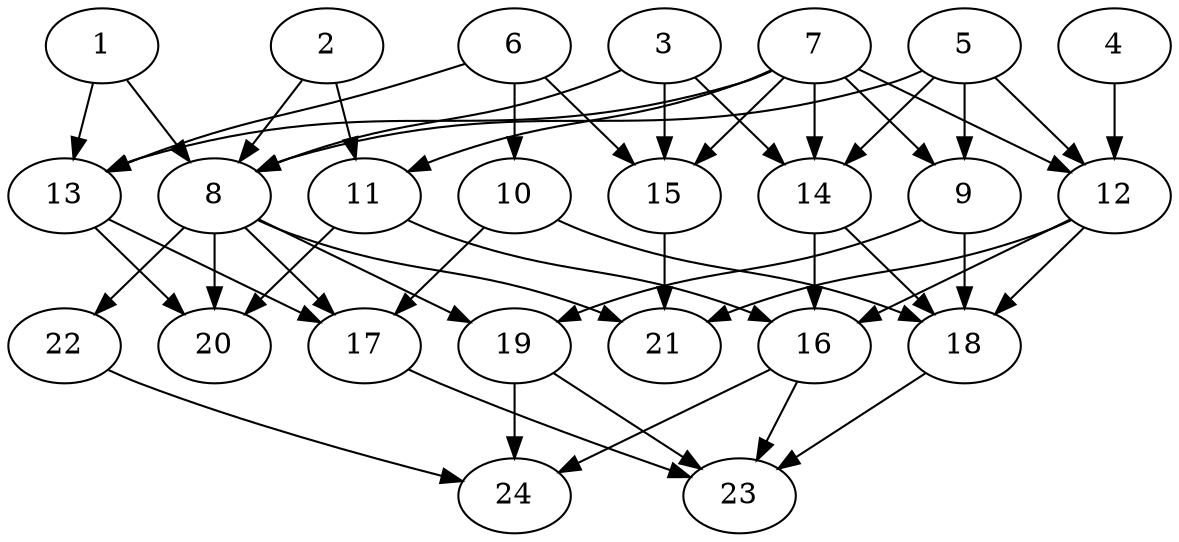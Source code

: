 // DAG (tier=2-normal, mode=data, n=24, ccr=0.445, fat=0.678, density=0.447, regular=0.539, jump=0.101, mindata=2097152, maxdata=16777216)
// DAG automatically generated by daggen at Sun Aug 24 16:33:33 2025
// /home/ermia/Project/Environments/daggen/bin/daggen --dot --ccr 0.445 --fat 0.678 --regular 0.539 --density 0.447 --jump 0.101 --mindata 2097152 --maxdata 16777216 -n 24 
digraph G {
  1 [size="452497960593428", alpha="0.02", expect_size="226248980296714"]
  1 -> 8 [size ="49411660972032"]
  1 -> 13 [size ="49411660972032"]
  2 [size="99741763231200480", alpha="0.00", expect_size="49870881615600240"]
  2 -> 8 [size ="1810968338235392"]
  2 -> 11 [size ="1810968338235392"]
  3 [size="665450269159968000", alpha="0.15", expect_size="332725134579984000"]
  3 -> 8 [size ="385610887987200"]
  3 -> 14 [size ="385610887987200"]
  3 -> 15 [size ="385610887987200"]
  4 [size="13483720523842552", alpha="0.03", expect_size="6741860261921276"]
  4 -> 12 [size ="327155921715200"]
  5 [size="1008203123485371", alpha="0.07", expect_size="504101561742685"]
  5 -> 8 [size ="41978012106752"]
  5 -> 9 [size ="41978012106752"]
  5 -> 12 [size ="41978012106752"]
  5 -> 14 [size ="41978012106752"]
  6 [size="2046231499949220036608", alpha="0.01", expect_size="1023115749974610018304"]
  6 -> 10 [size ="1289416324677632"]
  6 -> 13 [size ="1289416324677632"]
  6 -> 15 [size ="1289416324677632"]
  7 [size="383234350083396096", alpha="0.00", expect_size="191617175041698048"]
  7 -> 9 [size ="987709946462208"]
  7 -> 11 [size ="987709946462208"]
  7 -> 12 [size ="987709946462208"]
  7 -> 13 [size ="987709946462208"]
  7 -> 14 [size ="987709946462208"]
  7 -> 15 [size ="987709946462208"]
  8 [size="22650539903810984", alpha="0.12", expect_size="11325269951905492"]
  8 -> 17 [size ="934912450363392"]
  8 -> 19 [size ="934912450363392"]
  8 -> 20 [size ="934912450363392"]
  8 -> 21 [size ="934912450363392"]
  8 -> 22 [size ="934912450363392"]
  9 [size="939855790380450304", alpha="0.04", expect_size="469927895190225152"]
  9 -> 18 [size ="354200617746432"]
  9 -> 19 [size ="354200617746432"]
  10 [size="2339200680264088576", alpha="0.01", expect_size="1169600340132044288"]
  10 -> 17 [size ="1352998584320000"]
  10 -> 18 [size ="1352998584320000"]
  11 [size="21110986284336152576", alpha="0.07", expect_size="10555493142168076288"]
  11 -> 16 [size ="61107662225408"]
  11 -> 20 [size ="61107662225408"]
  12 [size="30677598464189240", alpha="0.17", expect_size="15338799232094620"]
  12 -> 16 [size ="1733668380868608"]
  12 -> 18 [size ="1733668380868608"]
  12 -> 21 [size ="1733668380868608"]
  13 [size="1002673732328776448", alpha="0.04", expect_size="501336866164388224"]
  13 -> 17 [size ="624757519155200"]
  13 -> 20 [size ="624757519155200"]
  14 [size="2169952781979319533568", alpha="0.07", expect_size="1084976390989659766784"]
  14 -> 16 [size ="1340880812244992"]
  14 -> 18 [size ="1340880812244992"]
  15 [size="484440042089278016", alpha="0.04", expect_size="242220021044639008"]
  15 -> 21 [size ="961848396480512"]
  16 [size="354269702026952704000", alpha="0.13", expect_size="177134851013476352000"]
  16 -> 23 [size ="400540093644800"]
  16 -> 24 [size ="400540093644800"]
  17 [size="927823713187606400", alpha="0.03", expect_size="463911856593803200"]
  17 -> 23 [size ="531782751485952"]
  18 [size="21299265994051551232", alpha="0.02", expect_size="10649632997025775616"]
  18 -> 23 [size ="61470452744192"]
  19 [size="192737163708635680", alpha="0.04", expect_size="96368581854317840"]
  19 -> 23 [size ="379492874846208"]
  19 -> 24 [size ="379492874846208"]
  20 [size="642709205021256448", alpha="0.14", expect_size="321354602510628224"]
  21 [size="12475003427008520", alpha="0.03", expect_size="6237501713504260"]
  22 [size="1163901406330205696", alpha="0.10", expect_size="581950703165102848"]
  22 -> 24 [size ="1822325439725568"]
  23 [size="359058098214343680", alpha="0.10", expect_size="179529049107171840"]
  24 [size="457712224738029338624", alpha="0.16", expect_size="228856112369014669312"]
}